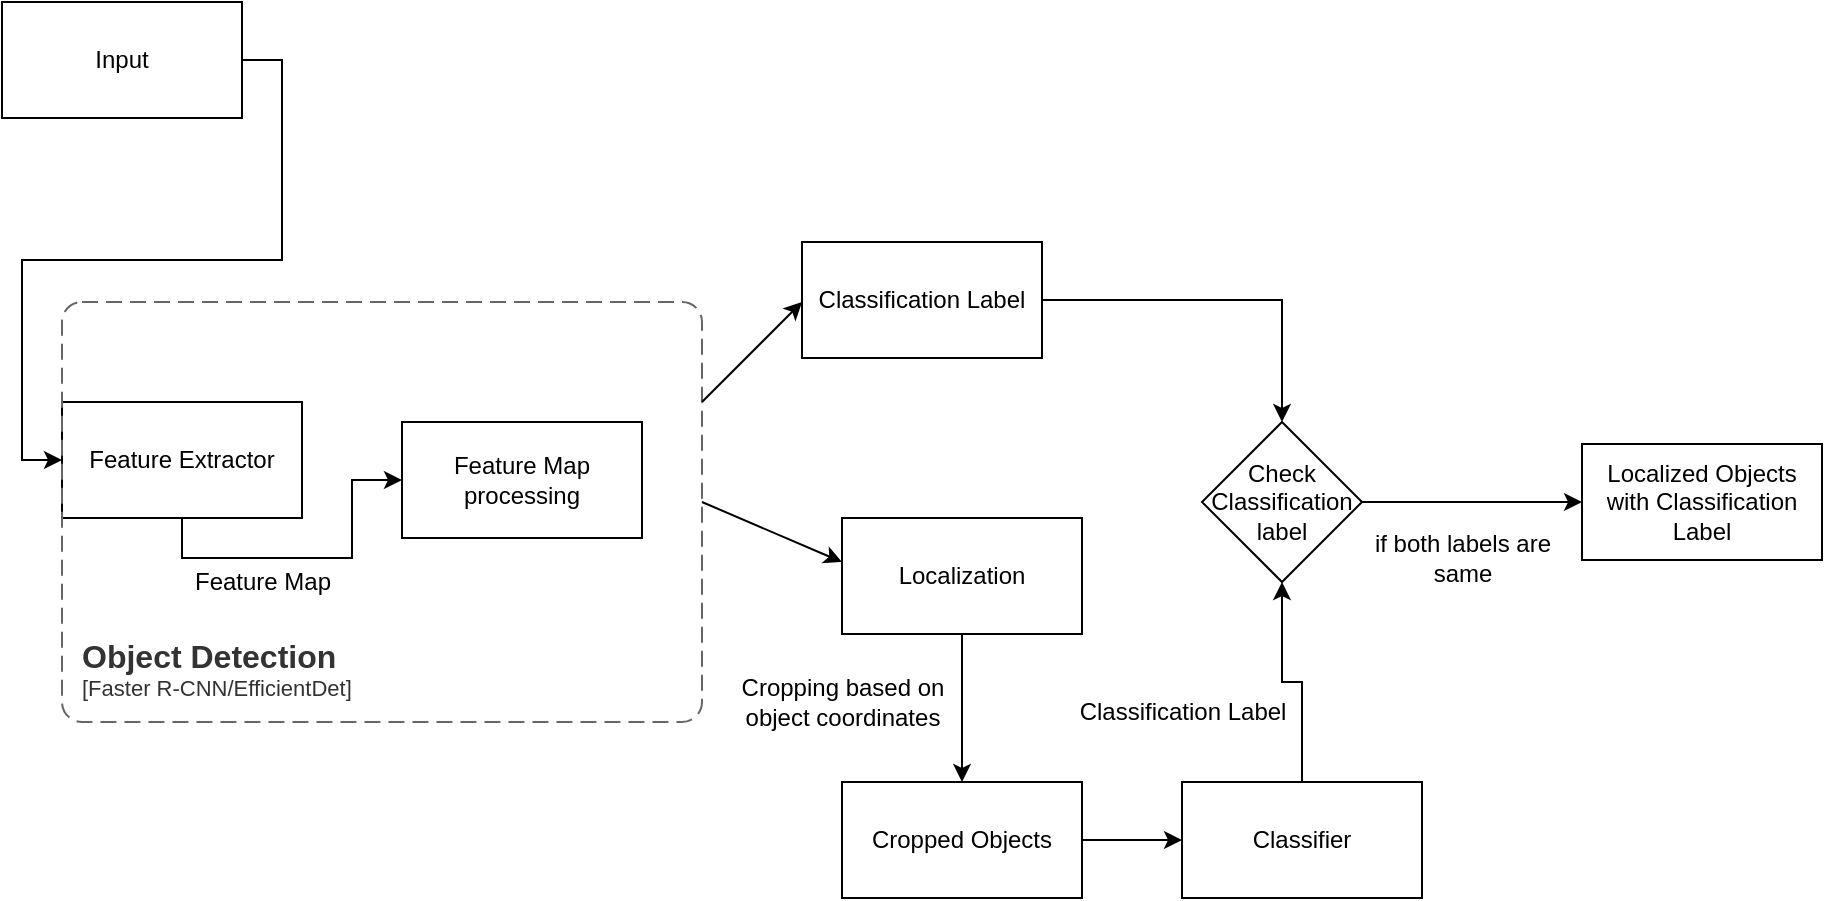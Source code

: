 <mxfile version="19.0.2" type="github">
  <diagram id="9A3mCEwWRhm4GfU_qqIm" name="Page-1">
    <mxGraphModel dx="1108" dy="482" grid="1" gridSize="10" guides="1" tooltips="1" connect="1" arrows="1" fold="1" page="1" pageScale="1" pageWidth="850" pageHeight="1100" math="0" shadow="0">
      <root>
        <mxCell id="0" />
        <mxCell id="1" parent="0" />
        <mxCell id="3a-9dYQ-shrT9hUAcJ81-11" style="edgeStyle=orthogonalEdgeStyle;rounded=0;orthogonalLoop=1;jettySize=auto;html=1;exitX=1;exitY=0.5;exitDx=0;exitDy=0;entryX=0;entryY=0.5;entryDx=0;entryDy=0;" parent="1" source="3a-9dYQ-shrT9hUAcJ81-1" target="3a-9dYQ-shrT9hUAcJ81-2" edge="1">
          <mxGeometry relative="1" as="geometry" />
        </mxCell>
        <mxCell id="3a-9dYQ-shrT9hUAcJ81-1" value="Input " style="rounded=0;whiteSpace=wrap;html=1;" parent="1" vertex="1">
          <mxGeometry x="30" y="20" width="120" height="58" as="geometry" />
        </mxCell>
        <mxCell id="3a-9dYQ-shrT9hUAcJ81-12" style="edgeStyle=orthogonalEdgeStyle;rounded=0;orthogonalLoop=1;jettySize=auto;html=1;exitX=0.5;exitY=1;exitDx=0;exitDy=0;" parent="1" source="3a-9dYQ-shrT9hUAcJ81-2" target="3a-9dYQ-shrT9hUAcJ81-4" edge="1">
          <mxGeometry relative="1" as="geometry" />
        </mxCell>
        <mxCell id="3a-9dYQ-shrT9hUAcJ81-2" value="Feature Extractor" style="rounded=0;whiteSpace=wrap;html=1;" parent="1" vertex="1">
          <mxGeometry x="60" y="220" width="120" height="58" as="geometry" />
        </mxCell>
        <mxCell id="3a-9dYQ-shrT9hUAcJ81-4" value="Feature Map processing" style="rounded=0;whiteSpace=wrap;html=1;" parent="1" vertex="1">
          <mxGeometry x="230" y="230" width="120" height="58" as="geometry" />
        </mxCell>
        <mxCell id="LOIXFRKjh7BjN3R_E52h-14" style="edgeStyle=orthogonalEdgeStyle;rounded=0;orthogonalLoop=1;jettySize=auto;html=1;exitX=0.5;exitY=1;exitDx=0;exitDy=0;" parent="1" source="3a-9dYQ-shrT9hUAcJ81-5" target="3a-9dYQ-shrT9hUAcJ81-8" edge="1">
          <mxGeometry relative="1" as="geometry" />
        </mxCell>
        <mxCell id="3a-9dYQ-shrT9hUAcJ81-5" value="Localization" style="rounded=0;whiteSpace=wrap;html=1;" parent="1" vertex="1">
          <mxGeometry x="450" y="278" width="120" height="58" as="geometry" />
        </mxCell>
        <mxCell id="LOIXFRKjh7BjN3R_E52h-9" style="edgeStyle=orthogonalEdgeStyle;rounded=0;orthogonalLoop=1;jettySize=auto;html=1;exitX=0.5;exitY=0;exitDx=0;exitDy=0;entryX=0.5;entryY=1;entryDx=0;entryDy=0;" parent="1" source="3a-9dYQ-shrT9hUAcJ81-7" target="LOIXFRKjh7BjN3R_E52h-7" edge="1">
          <mxGeometry relative="1" as="geometry" />
        </mxCell>
        <mxCell id="3a-9dYQ-shrT9hUAcJ81-7" value="Classifier" style="rounded=0;whiteSpace=wrap;html=1;" parent="1" vertex="1">
          <mxGeometry x="620" y="410" width="120" height="58" as="geometry" />
        </mxCell>
        <mxCell id="LOIXFRKjh7BjN3R_E52h-15" style="edgeStyle=orthogonalEdgeStyle;rounded=0;orthogonalLoop=1;jettySize=auto;html=1;exitX=1;exitY=0.5;exitDx=0;exitDy=0;entryX=0;entryY=0.5;entryDx=0;entryDy=0;" parent="1" source="3a-9dYQ-shrT9hUAcJ81-8" target="3a-9dYQ-shrT9hUAcJ81-7" edge="1">
          <mxGeometry relative="1" as="geometry" />
        </mxCell>
        <mxCell id="3a-9dYQ-shrT9hUAcJ81-8" value="Cropped Objects" style="rounded=0;whiteSpace=wrap;html=1;" parent="1" vertex="1">
          <mxGeometry x="450" y="410" width="120" height="58" as="geometry" />
        </mxCell>
        <mxCell id="3a-9dYQ-shrT9hUAcJ81-9" value="Localized Objects with Classification Label" style="rounded=0;whiteSpace=wrap;html=1;" parent="1" vertex="1">
          <mxGeometry x="820" y="241" width="120" height="58" as="geometry" />
        </mxCell>
        <mxCell id="LOIXFRKjh7BjN3R_E52h-1" value="Feature Map" style="text;html=1;resizable=0;autosize=1;align=center;verticalAlign=middle;points=[];fillColor=none;strokeColor=none;rounded=0;" parent="1" vertex="1">
          <mxGeometry x="120" y="300" width="80" height="20" as="geometry" />
        </mxCell>
        <object placeholders="1" c4Name="Object Detection" c4Type="SystemScopeBoundary" c4Application="Faster R-CNN/EfficientDet" label="&lt;font style=&quot;font-size: 16px&quot;&gt;&lt;b&gt;&lt;div style=&quot;text-align: left&quot;&gt;%c4Name%&lt;/div&gt;&lt;/b&gt;&lt;/font&gt;&lt;div style=&quot;text-align: left&quot;&gt;[%c4Application%]&lt;/div&gt;" id="LOIXFRKjh7BjN3R_E52h-2">
          <mxCell style="rounded=1;fontSize=11;whiteSpace=wrap;html=1;dashed=1;arcSize=20;fillColor=none;strokeColor=#666666;fontColor=#333333;labelBackgroundColor=none;align=left;verticalAlign=bottom;labelBorderColor=none;spacingTop=0;spacing=10;dashPattern=8 4;metaEdit=1;rotatable=0;perimeter=rectanglePerimeter;noLabel=0;labelPadding=0;allowArrows=0;connectable=0;expand=0;recursiveResize=0;editable=1;pointerEvents=0;absoluteArcSize=1;points=[[0.25,0,0],[0.5,0,0],[0.75,0,0],[1,0.25,0],[1,0.5,0],[1,0.75,0],[0.75,1,0],[0.5,1,0],[0.25,1,0],[0,0.75,0],[0,0.5,0],[0,0.25,0]];" parent="1" vertex="1">
            <mxGeometry x="60" y="170" width="320" height="210" as="geometry" />
          </mxCell>
        </object>
        <mxCell id="LOIXFRKjh7BjN3R_E52h-3" value="" style="endArrow=classic;html=1;rounded=0;" parent="1" edge="1">
          <mxGeometry width="50" height="50" relative="1" as="geometry">
            <mxPoint x="380" y="220" as="sourcePoint" />
            <mxPoint x="430" y="170" as="targetPoint" />
          </mxGeometry>
        </mxCell>
        <mxCell id="LOIXFRKjh7BjN3R_E52h-4" value="" style="endArrow=classic;html=1;rounded=0;" parent="1" edge="1">
          <mxGeometry width="50" height="50" relative="1" as="geometry">
            <mxPoint x="380" y="270" as="sourcePoint" />
            <mxPoint x="450" y="300" as="targetPoint" />
          </mxGeometry>
        </mxCell>
        <mxCell id="LOIXFRKjh7BjN3R_E52h-8" style="edgeStyle=orthogonalEdgeStyle;rounded=0;orthogonalLoop=1;jettySize=auto;html=1;exitX=1;exitY=0.5;exitDx=0;exitDy=0;entryX=0.5;entryY=0;entryDx=0;entryDy=0;" parent="1" source="LOIXFRKjh7BjN3R_E52h-6" target="LOIXFRKjh7BjN3R_E52h-7" edge="1">
          <mxGeometry relative="1" as="geometry" />
        </mxCell>
        <mxCell id="LOIXFRKjh7BjN3R_E52h-6" value="Classification Label" style="rounded=0;whiteSpace=wrap;html=1;" parent="1" vertex="1">
          <mxGeometry x="430" y="140" width="120" height="58" as="geometry" />
        </mxCell>
        <mxCell id="LOIXFRKjh7BjN3R_E52h-12" style="edgeStyle=orthogonalEdgeStyle;rounded=0;orthogonalLoop=1;jettySize=auto;html=1;" parent="1" source="LOIXFRKjh7BjN3R_E52h-7" target="3a-9dYQ-shrT9hUAcJ81-9" edge="1">
          <mxGeometry relative="1" as="geometry" />
        </mxCell>
        <mxCell id="LOIXFRKjh7BjN3R_E52h-7" value="Check Classification label" style="rhombus;whiteSpace=wrap;html=1;" parent="1" vertex="1">
          <mxGeometry x="630" y="230" width="80" height="80" as="geometry" />
        </mxCell>
        <mxCell id="LOIXFRKjh7BjN3R_E52h-10" value="Classification Label" style="text;html=1;resizable=0;autosize=1;align=center;verticalAlign=middle;points=[];fillColor=none;strokeColor=none;rounded=0;" parent="1" vertex="1">
          <mxGeometry x="560" y="365" width="120" height="20" as="geometry" />
        </mxCell>
        <mxCell id="LOIXFRKjh7BjN3R_E52h-13" value="if both labels are&lt;br&gt; same" style="text;html=1;resizable=0;autosize=1;align=center;verticalAlign=middle;points=[];fillColor=none;strokeColor=none;rounded=0;" parent="1" vertex="1">
          <mxGeometry x="705" y="283" width="110" height="30" as="geometry" />
        </mxCell>
        <mxCell id="LOIXFRKjh7BjN3R_E52h-16" value="Cropping based on &lt;br&gt;object coordinates " style="text;html=1;resizable=0;autosize=1;align=center;verticalAlign=middle;points=[];fillColor=none;strokeColor=none;rounded=0;" parent="1" vertex="1">
          <mxGeometry x="390" y="355" width="120" height="30" as="geometry" />
        </mxCell>
      </root>
    </mxGraphModel>
  </diagram>
</mxfile>
